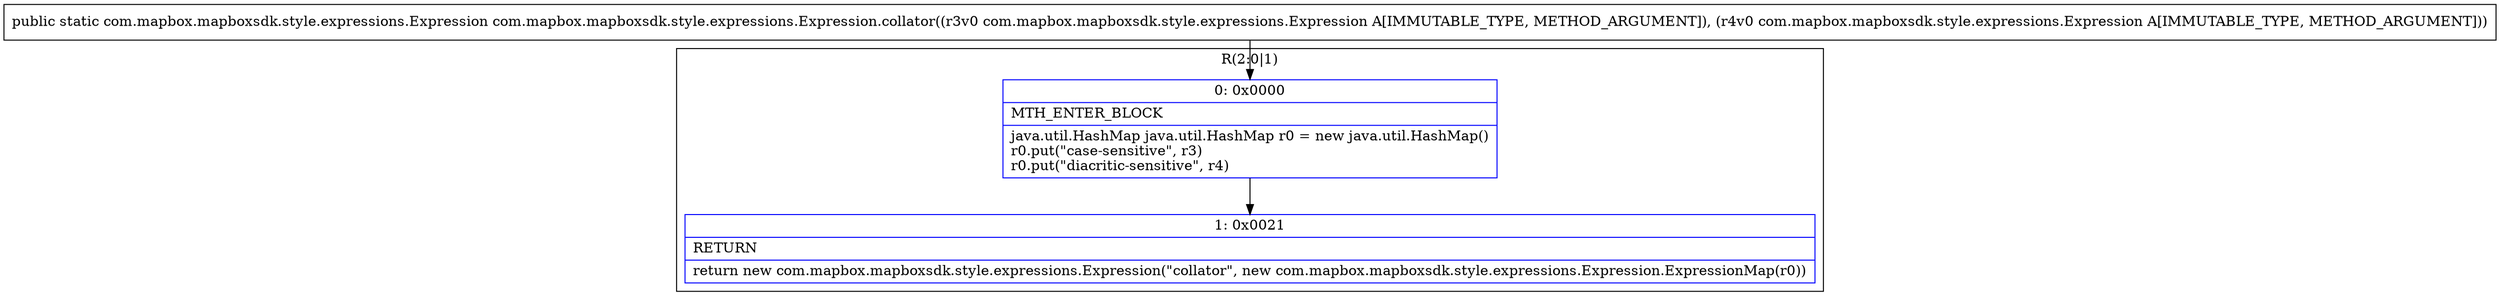 digraph "CFG forcom.mapbox.mapboxsdk.style.expressions.Expression.collator(Lcom\/mapbox\/mapboxsdk\/style\/expressions\/Expression;Lcom\/mapbox\/mapboxsdk\/style\/expressions\/Expression;)Lcom\/mapbox\/mapboxsdk\/style\/expressions\/Expression;" {
subgraph cluster_Region_1145103422 {
label = "R(2:0|1)";
node [shape=record,color=blue];
Node_0 [shape=record,label="{0\:\ 0x0000|MTH_ENTER_BLOCK\l|java.util.HashMap java.util.HashMap r0 = new java.util.HashMap()\lr0.put(\"case\-sensitive\", r3)\lr0.put(\"diacritic\-sensitive\", r4)\l}"];
Node_1 [shape=record,label="{1\:\ 0x0021|RETURN\l|return new com.mapbox.mapboxsdk.style.expressions.Expression(\"collator\", new com.mapbox.mapboxsdk.style.expressions.Expression.ExpressionMap(r0))\l}"];
}
MethodNode[shape=record,label="{public static com.mapbox.mapboxsdk.style.expressions.Expression com.mapbox.mapboxsdk.style.expressions.Expression.collator((r3v0 com.mapbox.mapboxsdk.style.expressions.Expression A[IMMUTABLE_TYPE, METHOD_ARGUMENT]), (r4v0 com.mapbox.mapboxsdk.style.expressions.Expression A[IMMUTABLE_TYPE, METHOD_ARGUMENT])) }"];
MethodNode -> Node_0;
Node_0 -> Node_1;
}


